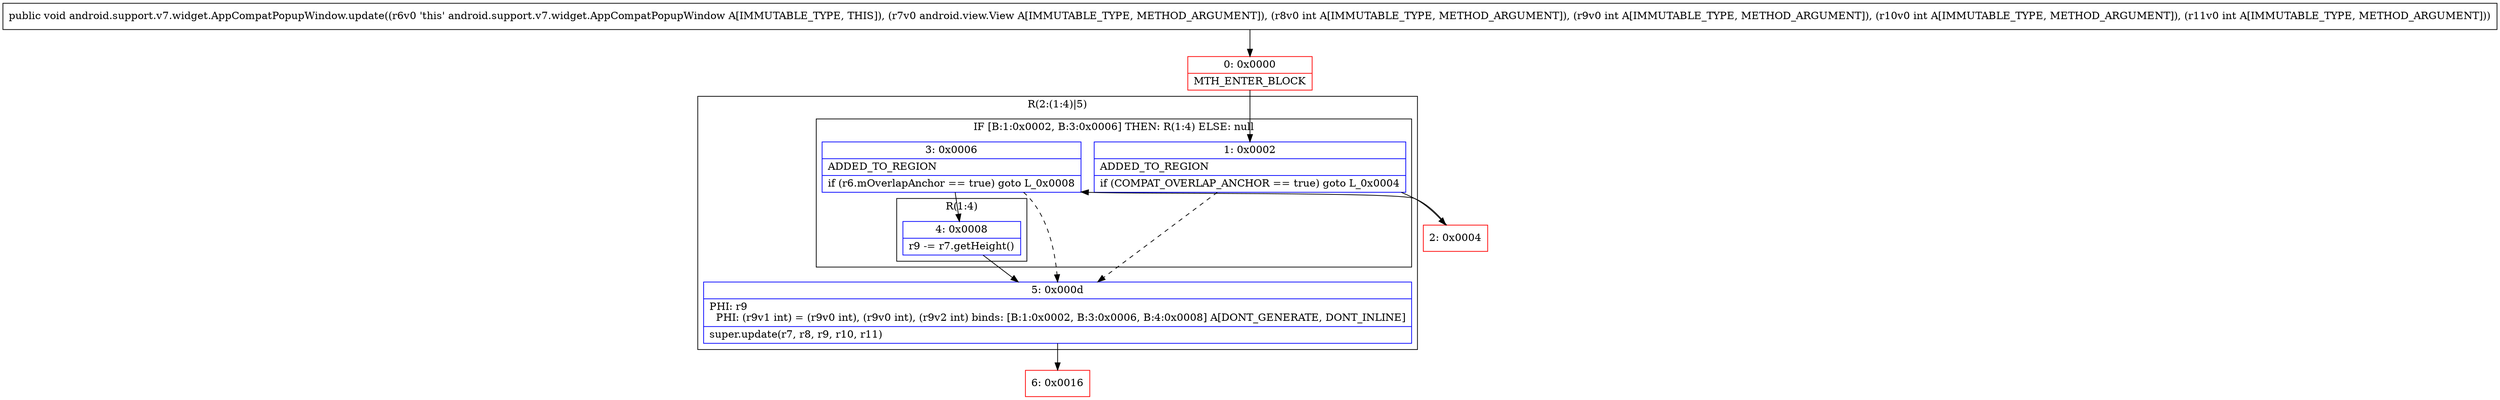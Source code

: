 digraph "CFG forandroid.support.v7.widget.AppCompatPopupWindow.update(Landroid\/view\/View;IIII)V" {
subgraph cluster_Region_119992575 {
label = "R(2:(1:4)|5)";
node [shape=record,color=blue];
subgraph cluster_IfRegion_2115901920 {
label = "IF [B:1:0x0002, B:3:0x0006] THEN: R(1:4) ELSE: null";
node [shape=record,color=blue];
Node_1 [shape=record,label="{1\:\ 0x0002|ADDED_TO_REGION\l|if (COMPAT_OVERLAP_ANCHOR == true) goto L_0x0004\l}"];
Node_3 [shape=record,label="{3\:\ 0x0006|ADDED_TO_REGION\l|if (r6.mOverlapAnchor == true) goto L_0x0008\l}"];
subgraph cluster_Region_407999319 {
label = "R(1:4)";
node [shape=record,color=blue];
Node_4 [shape=record,label="{4\:\ 0x0008|r9 \-= r7.getHeight()\l}"];
}
}
Node_5 [shape=record,label="{5\:\ 0x000d|PHI: r9 \l  PHI: (r9v1 int) = (r9v0 int), (r9v0 int), (r9v2 int) binds: [B:1:0x0002, B:3:0x0006, B:4:0x0008] A[DONT_GENERATE, DONT_INLINE]\l|super.update(r7, r8, r9, r10, r11)\l}"];
}
Node_0 [shape=record,color=red,label="{0\:\ 0x0000|MTH_ENTER_BLOCK\l}"];
Node_2 [shape=record,color=red,label="{2\:\ 0x0004}"];
Node_6 [shape=record,color=red,label="{6\:\ 0x0016}"];
MethodNode[shape=record,label="{public void android.support.v7.widget.AppCompatPopupWindow.update((r6v0 'this' android.support.v7.widget.AppCompatPopupWindow A[IMMUTABLE_TYPE, THIS]), (r7v0 android.view.View A[IMMUTABLE_TYPE, METHOD_ARGUMENT]), (r8v0 int A[IMMUTABLE_TYPE, METHOD_ARGUMENT]), (r9v0 int A[IMMUTABLE_TYPE, METHOD_ARGUMENT]), (r10v0 int A[IMMUTABLE_TYPE, METHOD_ARGUMENT]), (r11v0 int A[IMMUTABLE_TYPE, METHOD_ARGUMENT])) }"];
MethodNode -> Node_0;
Node_1 -> Node_2;
Node_1 -> Node_5[style=dashed];
Node_3 -> Node_4;
Node_3 -> Node_5[style=dashed];
Node_4 -> Node_5;
Node_5 -> Node_6;
Node_0 -> Node_1;
Node_2 -> Node_3;
}

